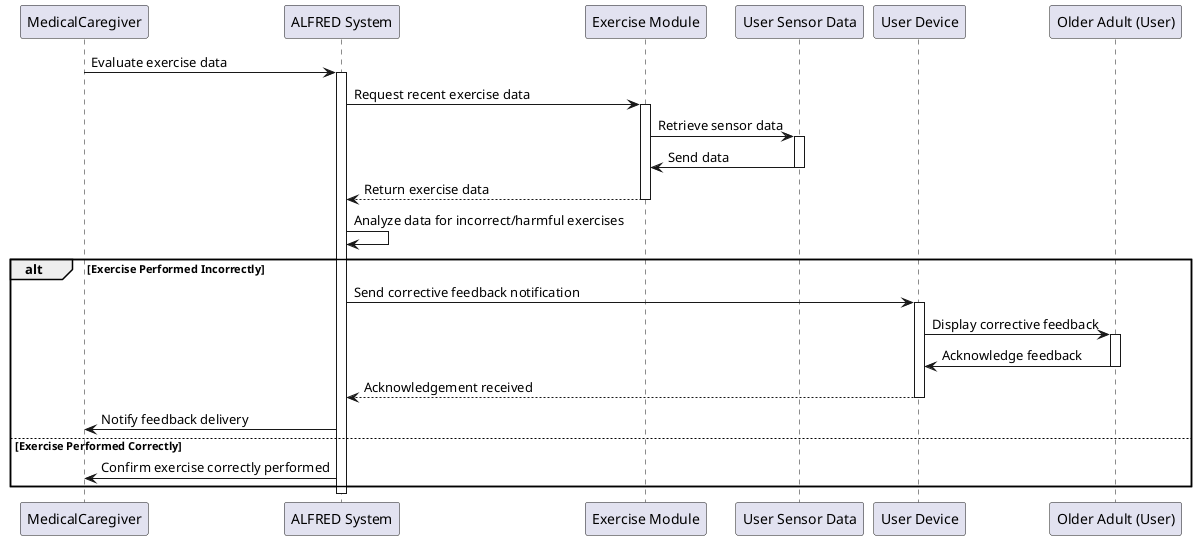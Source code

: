 @startuml
participant MedicalCaregiver as caregiver
participant "ALFRED System" as system
participant "Exercise Module" as exercise
participant "User Sensor Data" as sensor
participant "User Device" as userdevice
participant "Older Adult (User)" as user

caregiver -> system : Evaluate exercise data
activate system

system -> exercise : Request recent exercise data
activate exercise

exercise -> sensor : Retrieve sensor data
activate sensor

sensor -> exercise : Send data
deactivate sensor

exercise --> system : Return exercise data
deactivate exercise

system -> system : Analyze data for incorrect/harmful exercises

alt Exercise Performed Incorrectly
    system -> userdevice : Send corrective feedback notification
    activate userdevice

    userdevice -> user : Display corrective feedback
    activate user

    user -> userdevice : Acknowledge feedback
    deactivate user

    userdevice --> system : Acknowledgement received
    deactivate userdevice

    system -> caregiver : Notify feedback delivery
else Exercise Performed Correctly
    system -> caregiver : Confirm exercise correctly performed
end

deactivate system
@enduml